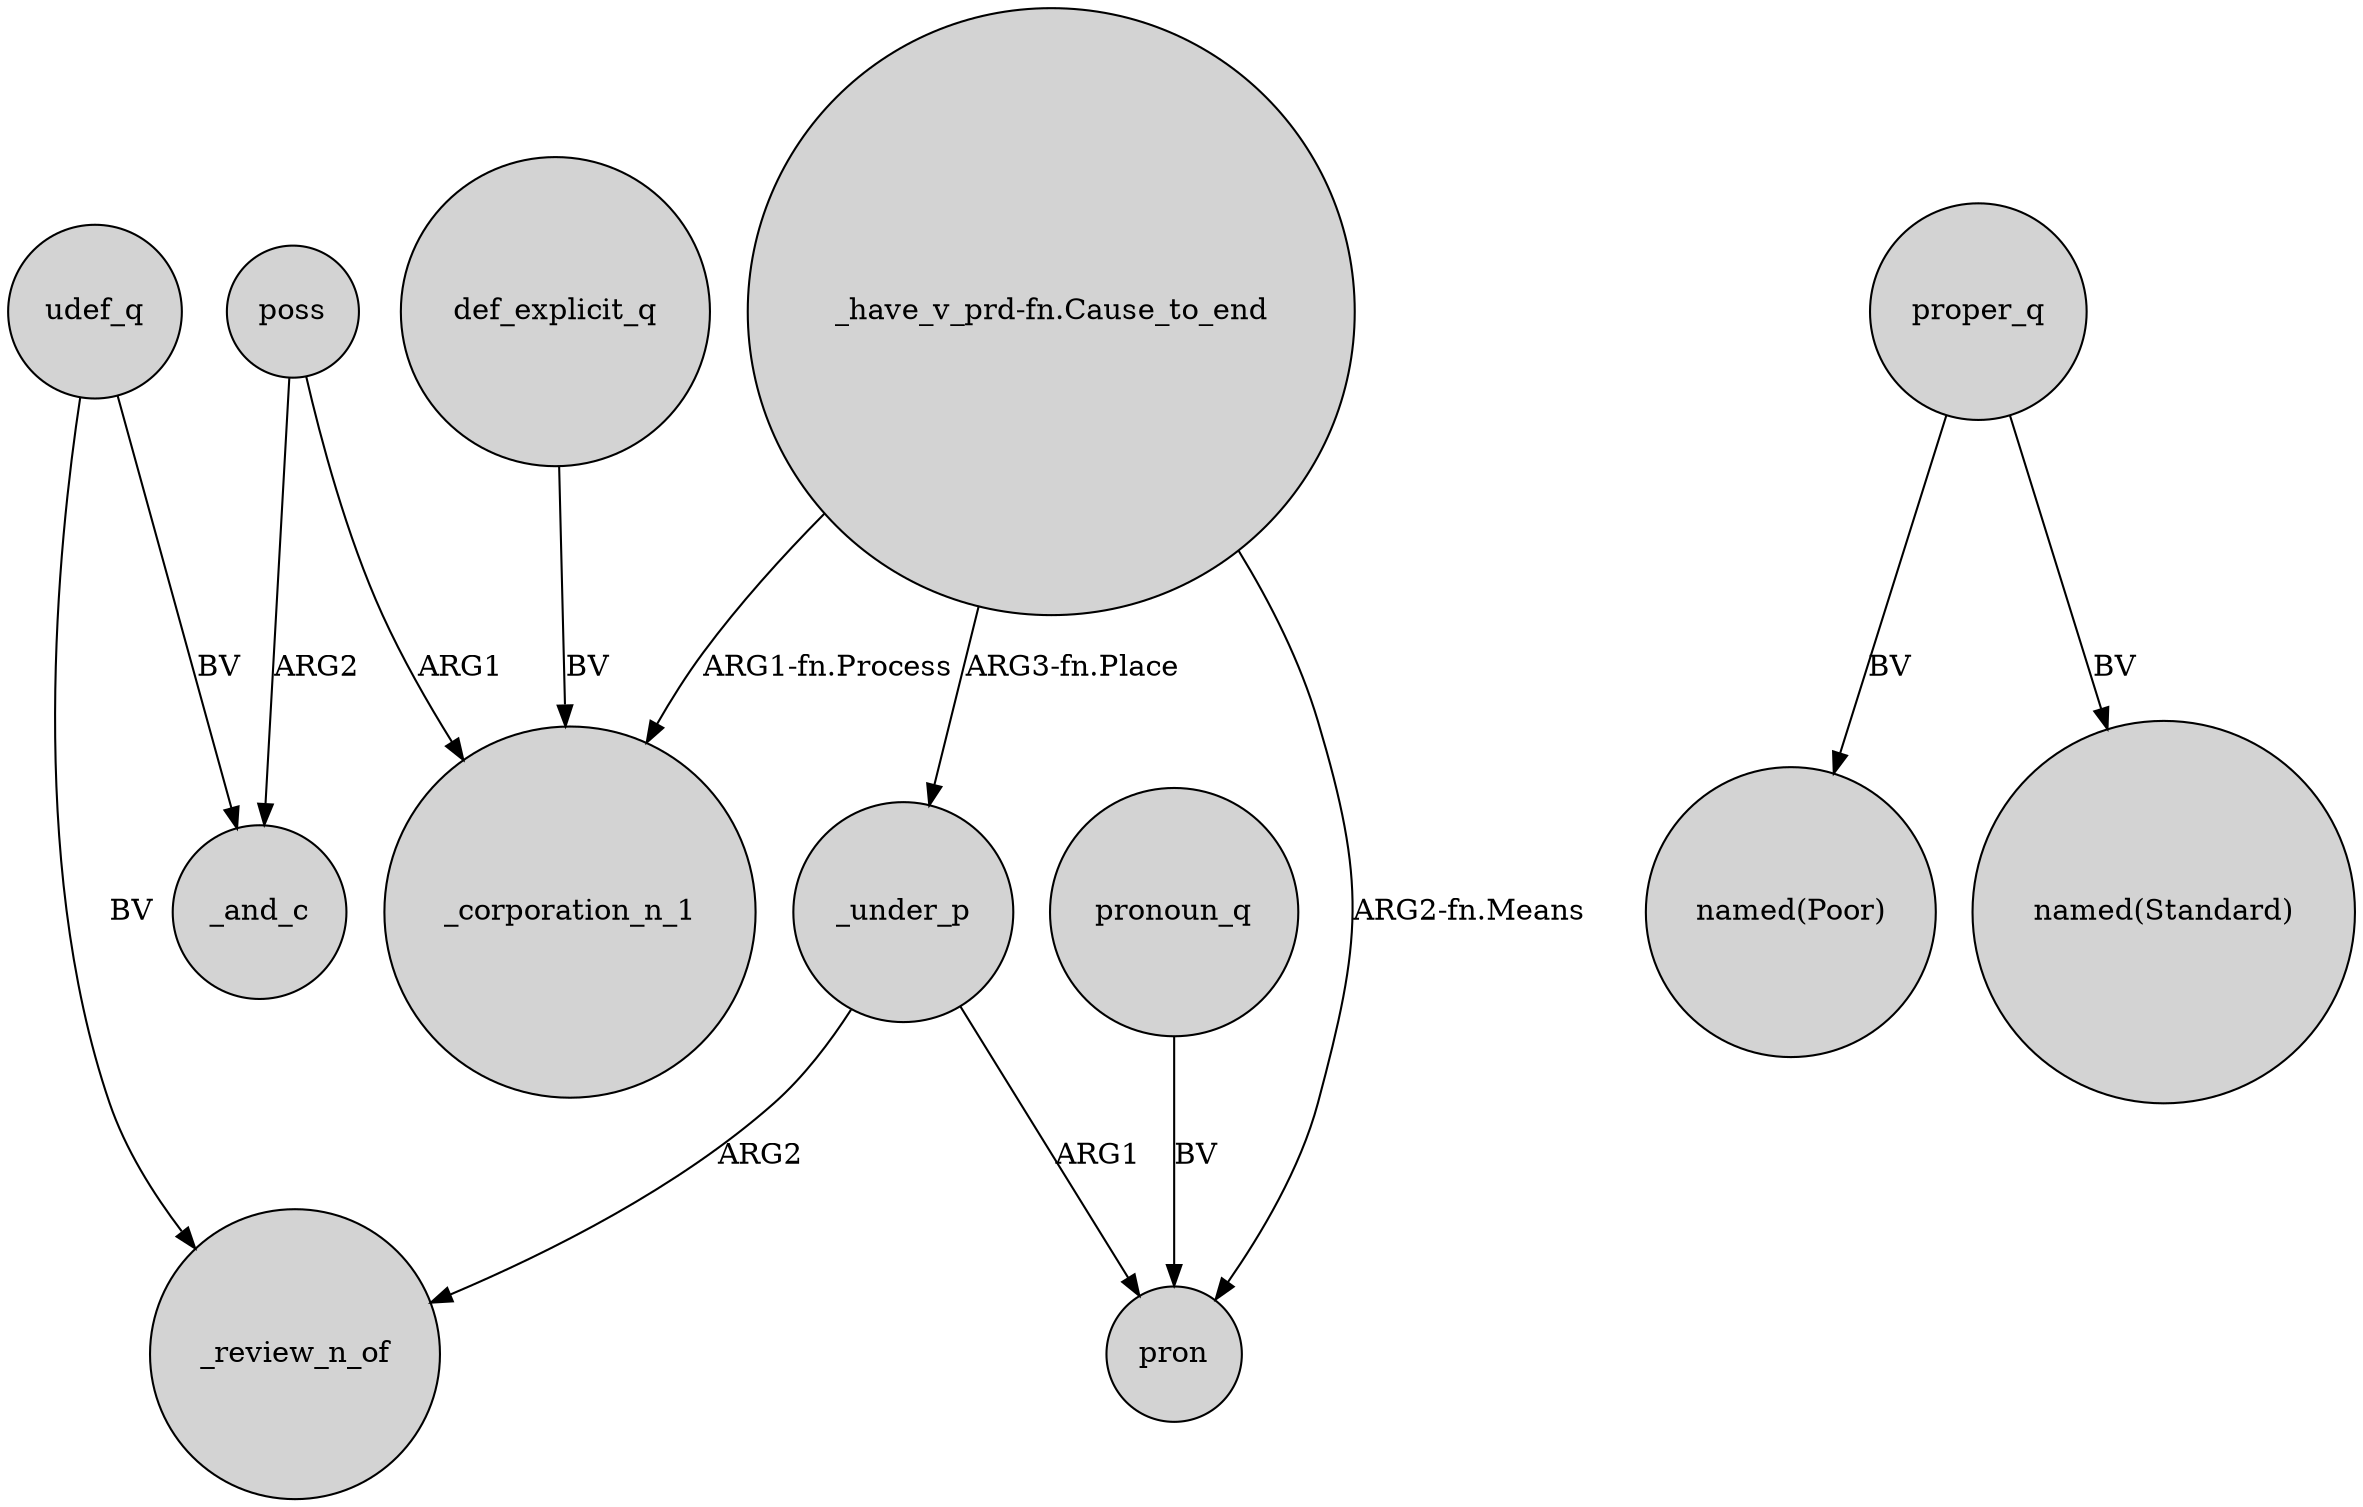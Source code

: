 digraph {
	node [shape=circle style=filled]
	udef_q -> _review_n_of [label=BV]
	_under_p -> _review_n_of [label=ARG2]
	poss -> _and_c [label=ARG2]
	udef_q -> _and_c [label=BV]
	def_explicit_q -> _corporation_n_1 [label=BV]
	proper_q -> "named(Poor)" [label=BV]
	"_have_v_prd-fn.Cause_to_end" -> _under_p [label="ARG3-fn.Place"]
	proper_q -> "named(Standard)" [label=BV]
	pronoun_q -> pron [label=BV]
	"_have_v_prd-fn.Cause_to_end" -> _corporation_n_1 [label="ARG1-fn.Process"]
	_under_p -> pron [label=ARG1]
	"_have_v_prd-fn.Cause_to_end" -> pron [label="ARG2-fn.Means"]
	poss -> _corporation_n_1 [label=ARG1]
}

